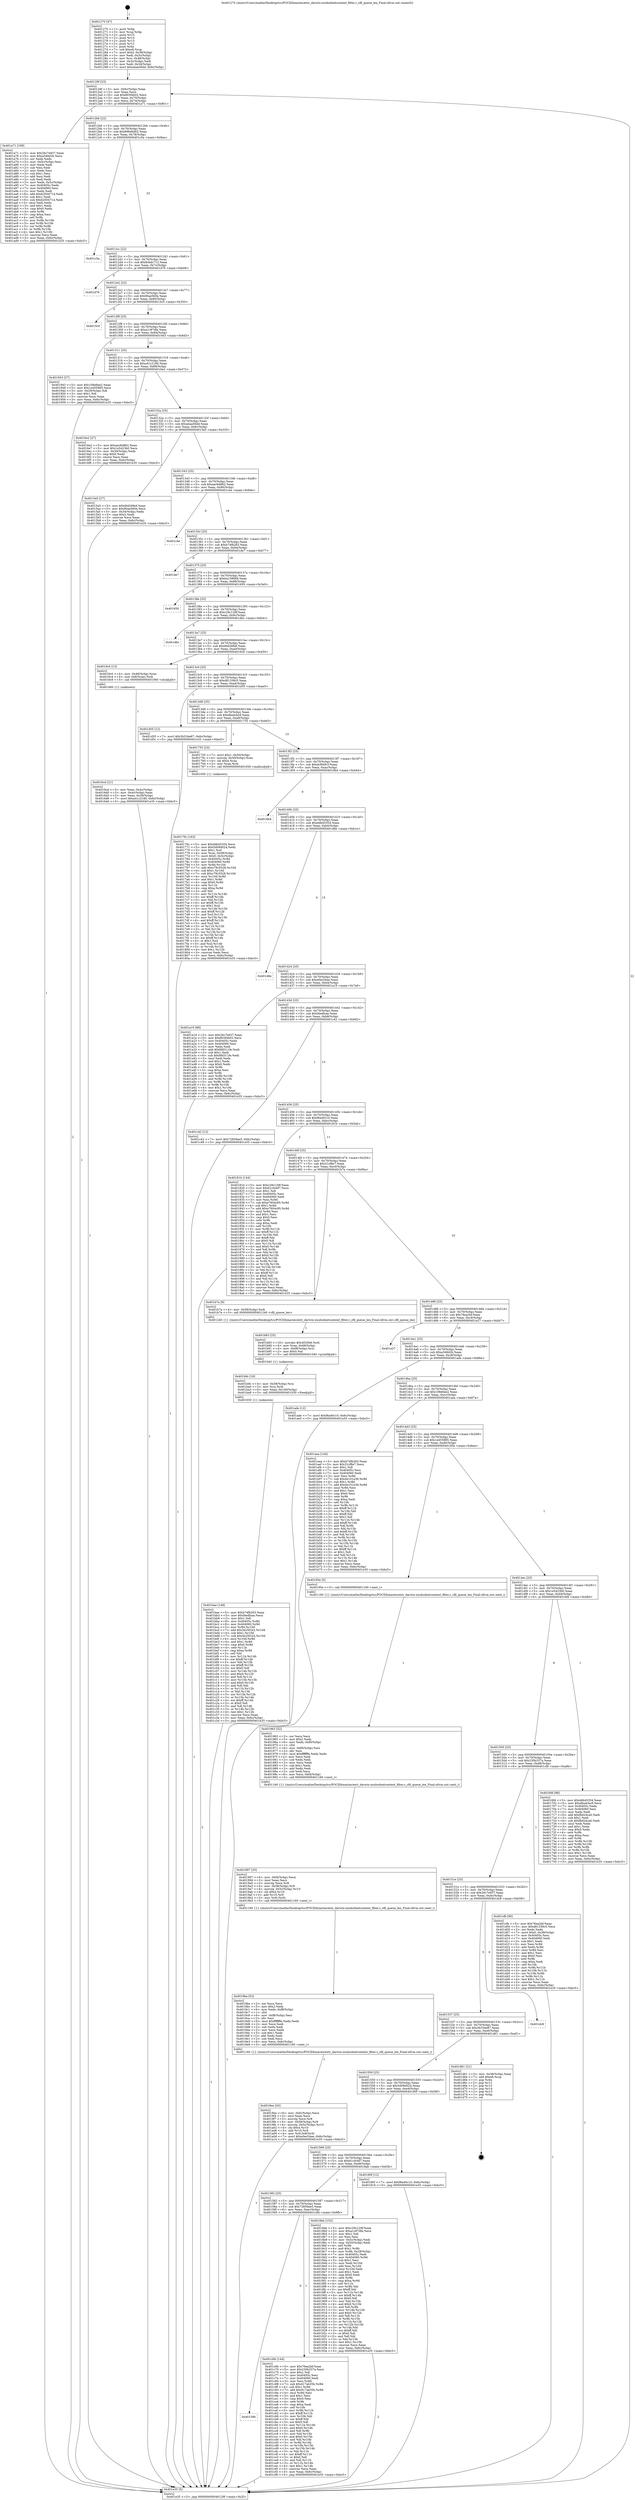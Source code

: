 digraph "0x401270" {
  label = "0x401270 (/mnt/c/Users/mathe/Desktop/tcc/POCII/binaries/extr_darwin-xnubsdnetcontent_filter.c_cfil_queue_len_Final-ollvm.out::main(0))"
  labelloc = "t"
  node[shape=record]

  Entry [label="",width=0.3,height=0.3,shape=circle,fillcolor=black,style=filled]
  "0x40129f" [label="{
     0x40129f [23]\l
     | [instrs]\l
     &nbsp;&nbsp;0x40129f \<+3\>: mov -0x6c(%rbp),%eax\l
     &nbsp;&nbsp;0x4012a2 \<+2\>: mov %eax,%ecx\l
     &nbsp;&nbsp;0x4012a4 \<+6\>: sub $0x803f4b02,%ecx\l
     &nbsp;&nbsp;0x4012aa \<+3\>: mov %eax,-0x70(%rbp)\l
     &nbsp;&nbsp;0x4012ad \<+3\>: mov %ecx,-0x74(%rbp)\l
     &nbsp;&nbsp;0x4012b0 \<+6\>: je 0000000000401a71 \<main+0x801\>\l
  }"]
  "0x401a71" [label="{
     0x401a71 [109]\l
     | [instrs]\l
     &nbsp;&nbsp;0x401a71 \<+5\>: mov $0x26c7e937,%eax\l
     &nbsp;&nbsp;0x401a76 \<+5\>: mov $0xa348d2b,%ecx\l
     &nbsp;&nbsp;0x401a7b \<+2\>: xor %edx,%edx\l
     &nbsp;&nbsp;0x401a7d \<+3\>: mov -0x5c(%rbp),%esi\l
     &nbsp;&nbsp;0x401a80 \<+2\>: mov %edx,%edi\l
     &nbsp;&nbsp;0x401a82 \<+2\>: sub %esi,%edi\l
     &nbsp;&nbsp;0x401a84 \<+2\>: mov %edx,%esi\l
     &nbsp;&nbsp;0x401a86 \<+3\>: sub $0x1,%esi\l
     &nbsp;&nbsp;0x401a89 \<+2\>: add %esi,%edi\l
     &nbsp;&nbsp;0x401a8b \<+2\>: sub %edi,%edx\l
     &nbsp;&nbsp;0x401a8d \<+3\>: mov %edx,-0x5c(%rbp)\l
     &nbsp;&nbsp;0x401a90 \<+7\>: mov 0x40405c,%edx\l
     &nbsp;&nbsp;0x401a97 \<+7\>: mov 0x404060,%esi\l
     &nbsp;&nbsp;0x401a9e \<+2\>: mov %edx,%edi\l
     &nbsp;&nbsp;0x401aa0 \<+6\>: add $0xb2004714,%edi\l
     &nbsp;&nbsp;0x401aa6 \<+3\>: sub $0x1,%edi\l
     &nbsp;&nbsp;0x401aa9 \<+6\>: sub $0xb2004714,%edi\l
     &nbsp;&nbsp;0x401aaf \<+3\>: imul %edi,%edx\l
     &nbsp;&nbsp;0x401ab2 \<+3\>: and $0x1,%edx\l
     &nbsp;&nbsp;0x401ab5 \<+3\>: cmp $0x0,%edx\l
     &nbsp;&nbsp;0x401ab8 \<+4\>: sete %r8b\l
     &nbsp;&nbsp;0x401abc \<+3\>: cmp $0xa,%esi\l
     &nbsp;&nbsp;0x401abf \<+4\>: setl %r9b\l
     &nbsp;&nbsp;0x401ac3 \<+3\>: mov %r8b,%r10b\l
     &nbsp;&nbsp;0x401ac6 \<+3\>: and %r9b,%r10b\l
     &nbsp;&nbsp;0x401ac9 \<+3\>: xor %r9b,%r8b\l
     &nbsp;&nbsp;0x401acc \<+3\>: or %r8b,%r10b\l
     &nbsp;&nbsp;0x401acf \<+4\>: test $0x1,%r10b\l
     &nbsp;&nbsp;0x401ad3 \<+3\>: cmovne %ecx,%eax\l
     &nbsp;&nbsp;0x401ad6 \<+3\>: mov %eax,-0x6c(%rbp)\l
     &nbsp;&nbsp;0x401ad9 \<+5\>: jmp 0000000000401e35 \<main+0xbc5\>\l
  }"]
  "0x4012b6" [label="{
     0x4012b6 [22]\l
     | [instrs]\l
     &nbsp;&nbsp;0x4012b6 \<+5\>: jmp 00000000004012bb \<main+0x4b\>\l
     &nbsp;&nbsp;0x4012bb \<+3\>: mov -0x70(%rbp),%eax\l
     &nbsp;&nbsp;0x4012be \<+5\>: sub $0x896d6462,%eax\l
     &nbsp;&nbsp;0x4012c3 \<+3\>: mov %eax,-0x78(%rbp)\l
     &nbsp;&nbsp;0x4012c6 \<+6\>: je 0000000000401c5a \<main+0x9ea\>\l
  }"]
  Exit [label="",width=0.3,height=0.3,shape=circle,fillcolor=black,style=filled,peripheries=2]
  "0x401c5a" [label="{
     0x401c5a\l
  }", style=dashed]
  "0x4012cc" [label="{
     0x4012cc [22]\l
     | [instrs]\l
     &nbsp;&nbsp;0x4012cc \<+5\>: jmp 00000000004012d1 \<main+0x61\>\l
     &nbsp;&nbsp;0x4012d1 \<+3\>: mov -0x70(%rbp),%eax\l
     &nbsp;&nbsp;0x4012d4 \<+5\>: sub $0x8cbdc712,%eax\l
     &nbsp;&nbsp;0x4012d9 \<+3\>: mov %eax,-0x7c(%rbp)\l
     &nbsp;&nbsp;0x4012dc \<+6\>: je 0000000000401d76 \<main+0xb06\>\l
  }"]
  "0x40159b" [label="{
     0x40159b\l
  }", style=dashed]
  "0x401d76" [label="{
     0x401d76\l
  }", style=dashed]
  "0x4012e2" [label="{
     0x4012e2 [22]\l
     | [instrs]\l
     &nbsp;&nbsp;0x4012e2 \<+5\>: jmp 00000000004012e7 \<main+0x77\>\l
     &nbsp;&nbsp;0x4012e7 \<+3\>: mov -0x70(%rbp),%eax\l
     &nbsp;&nbsp;0x4012ea \<+5\>: sub $0x90ae560e,%eax\l
     &nbsp;&nbsp;0x4012ef \<+3\>: mov %eax,-0x80(%rbp)\l
     &nbsp;&nbsp;0x4012f2 \<+6\>: je 00000000004015c0 \<main+0x350\>\l
  }"]
  "0x401c6b" [label="{
     0x401c6b [144]\l
     | [instrs]\l
     &nbsp;&nbsp;0x401c6b \<+5\>: mov $0x76ea2bf,%eax\l
     &nbsp;&nbsp;0x401c70 \<+5\>: mov $0x230b337a,%ecx\l
     &nbsp;&nbsp;0x401c75 \<+2\>: mov $0x1,%dl\l
     &nbsp;&nbsp;0x401c77 \<+7\>: mov 0x40405c,%esi\l
     &nbsp;&nbsp;0x401c7e \<+7\>: mov 0x404060,%edi\l
     &nbsp;&nbsp;0x401c85 \<+3\>: mov %esi,%r8d\l
     &nbsp;&nbsp;0x401c88 \<+7\>: sub $0x417ab35b,%r8d\l
     &nbsp;&nbsp;0x401c8f \<+4\>: sub $0x1,%r8d\l
     &nbsp;&nbsp;0x401c93 \<+7\>: add $0x417ab35b,%r8d\l
     &nbsp;&nbsp;0x401c9a \<+4\>: imul %r8d,%esi\l
     &nbsp;&nbsp;0x401c9e \<+3\>: and $0x1,%esi\l
     &nbsp;&nbsp;0x401ca1 \<+3\>: cmp $0x0,%esi\l
     &nbsp;&nbsp;0x401ca4 \<+4\>: sete %r9b\l
     &nbsp;&nbsp;0x401ca8 \<+3\>: cmp $0xa,%edi\l
     &nbsp;&nbsp;0x401cab \<+4\>: setl %r10b\l
     &nbsp;&nbsp;0x401caf \<+3\>: mov %r9b,%r11b\l
     &nbsp;&nbsp;0x401cb2 \<+4\>: xor $0xff,%r11b\l
     &nbsp;&nbsp;0x401cb6 \<+3\>: mov %r10b,%bl\l
     &nbsp;&nbsp;0x401cb9 \<+3\>: xor $0xff,%bl\l
     &nbsp;&nbsp;0x401cbc \<+3\>: xor $0x0,%dl\l
     &nbsp;&nbsp;0x401cbf \<+3\>: mov %r11b,%r14b\l
     &nbsp;&nbsp;0x401cc2 \<+4\>: and $0x0,%r14b\l
     &nbsp;&nbsp;0x401cc6 \<+3\>: and %dl,%r9b\l
     &nbsp;&nbsp;0x401cc9 \<+3\>: mov %bl,%r15b\l
     &nbsp;&nbsp;0x401ccc \<+4\>: and $0x0,%r15b\l
     &nbsp;&nbsp;0x401cd0 \<+3\>: and %dl,%r10b\l
     &nbsp;&nbsp;0x401cd3 \<+3\>: or %r9b,%r14b\l
     &nbsp;&nbsp;0x401cd6 \<+3\>: or %r10b,%r15b\l
     &nbsp;&nbsp;0x401cd9 \<+3\>: xor %r15b,%r14b\l
     &nbsp;&nbsp;0x401cdc \<+3\>: or %bl,%r11b\l
     &nbsp;&nbsp;0x401cdf \<+4\>: xor $0xff,%r11b\l
     &nbsp;&nbsp;0x401ce3 \<+3\>: or $0x0,%dl\l
     &nbsp;&nbsp;0x401ce6 \<+3\>: and %dl,%r11b\l
     &nbsp;&nbsp;0x401ce9 \<+3\>: or %r11b,%r14b\l
     &nbsp;&nbsp;0x401cec \<+4\>: test $0x1,%r14b\l
     &nbsp;&nbsp;0x401cf0 \<+3\>: cmovne %ecx,%eax\l
     &nbsp;&nbsp;0x401cf3 \<+3\>: mov %eax,-0x6c(%rbp)\l
     &nbsp;&nbsp;0x401cf6 \<+5\>: jmp 0000000000401e35 \<main+0xbc5\>\l
  }"]
  "0x4015c0" [label="{
     0x4015c0\l
  }", style=dashed]
  "0x4012f8" [label="{
     0x4012f8 [25]\l
     | [instrs]\l
     &nbsp;&nbsp;0x4012f8 \<+5\>: jmp 00000000004012fd \<main+0x8d\>\l
     &nbsp;&nbsp;0x4012fd \<+3\>: mov -0x70(%rbp),%eax\l
     &nbsp;&nbsp;0x401300 \<+5\>: sub $0xa1c87dfa,%eax\l
     &nbsp;&nbsp;0x401305 \<+6\>: mov %eax,-0x84(%rbp)\l
     &nbsp;&nbsp;0x40130b \<+6\>: je 0000000000401943 \<main+0x6d3\>\l
  }"]
  "0x401bae" [label="{
     0x401bae [148]\l
     | [instrs]\l
     &nbsp;&nbsp;0x401bae \<+5\>: mov $0xb74fb263,%eax\l
     &nbsp;&nbsp;0x401bb3 \<+5\>: mov $0xf4edfcae,%ecx\l
     &nbsp;&nbsp;0x401bb8 \<+2\>: mov $0x1,%dl\l
     &nbsp;&nbsp;0x401bba \<+8\>: mov 0x40405c,%r8d\l
     &nbsp;&nbsp;0x401bc2 \<+8\>: mov 0x404060,%r9d\l
     &nbsp;&nbsp;0x401bca \<+3\>: mov %r8d,%r10d\l
     &nbsp;&nbsp;0x401bcd \<+7\>: add $0x3e25f1b3,%r10d\l
     &nbsp;&nbsp;0x401bd4 \<+4\>: sub $0x1,%r10d\l
     &nbsp;&nbsp;0x401bd8 \<+7\>: sub $0x3e25f1b3,%r10d\l
     &nbsp;&nbsp;0x401bdf \<+4\>: imul %r10d,%r8d\l
     &nbsp;&nbsp;0x401be3 \<+4\>: and $0x1,%r8d\l
     &nbsp;&nbsp;0x401be7 \<+4\>: cmp $0x0,%r8d\l
     &nbsp;&nbsp;0x401beb \<+4\>: sete %r11b\l
     &nbsp;&nbsp;0x401bef \<+4\>: cmp $0xa,%r9d\l
     &nbsp;&nbsp;0x401bf3 \<+3\>: setl %bl\l
     &nbsp;&nbsp;0x401bf6 \<+3\>: mov %r11b,%r14b\l
     &nbsp;&nbsp;0x401bf9 \<+4\>: xor $0xff,%r14b\l
     &nbsp;&nbsp;0x401bfd \<+3\>: mov %bl,%r15b\l
     &nbsp;&nbsp;0x401c00 \<+4\>: xor $0xff,%r15b\l
     &nbsp;&nbsp;0x401c04 \<+3\>: xor $0x0,%dl\l
     &nbsp;&nbsp;0x401c07 \<+3\>: mov %r14b,%r12b\l
     &nbsp;&nbsp;0x401c0a \<+4\>: and $0x0,%r12b\l
     &nbsp;&nbsp;0x401c0e \<+3\>: and %dl,%r11b\l
     &nbsp;&nbsp;0x401c11 \<+3\>: mov %r15b,%r13b\l
     &nbsp;&nbsp;0x401c14 \<+4\>: and $0x0,%r13b\l
     &nbsp;&nbsp;0x401c18 \<+2\>: and %dl,%bl\l
     &nbsp;&nbsp;0x401c1a \<+3\>: or %r11b,%r12b\l
     &nbsp;&nbsp;0x401c1d \<+3\>: or %bl,%r13b\l
     &nbsp;&nbsp;0x401c20 \<+3\>: xor %r13b,%r12b\l
     &nbsp;&nbsp;0x401c23 \<+3\>: or %r15b,%r14b\l
     &nbsp;&nbsp;0x401c26 \<+4\>: xor $0xff,%r14b\l
     &nbsp;&nbsp;0x401c2a \<+3\>: or $0x0,%dl\l
     &nbsp;&nbsp;0x401c2d \<+3\>: and %dl,%r14b\l
     &nbsp;&nbsp;0x401c30 \<+3\>: or %r14b,%r12b\l
     &nbsp;&nbsp;0x401c33 \<+4\>: test $0x1,%r12b\l
     &nbsp;&nbsp;0x401c37 \<+3\>: cmovne %ecx,%eax\l
     &nbsp;&nbsp;0x401c3a \<+3\>: mov %eax,-0x6c(%rbp)\l
     &nbsp;&nbsp;0x401c3d \<+5\>: jmp 0000000000401e35 \<main+0xbc5\>\l
  }"]
  "0x401943" [label="{
     0x401943 [27]\l
     | [instrs]\l
     &nbsp;&nbsp;0x401943 \<+5\>: mov $0x108e6ee2,%eax\l
     &nbsp;&nbsp;0x401948 \<+5\>: mov $0x1e455885,%ecx\l
     &nbsp;&nbsp;0x40194d \<+3\>: mov -0x29(%rbp),%dl\l
     &nbsp;&nbsp;0x401950 \<+3\>: test $0x1,%dl\l
     &nbsp;&nbsp;0x401953 \<+3\>: cmovne %ecx,%eax\l
     &nbsp;&nbsp;0x401956 \<+3\>: mov %eax,-0x6c(%rbp)\l
     &nbsp;&nbsp;0x401959 \<+5\>: jmp 0000000000401e35 \<main+0xbc5\>\l
  }"]
  "0x401311" [label="{
     0x401311 [25]\l
     | [instrs]\l
     &nbsp;&nbsp;0x401311 \<+5\>: jmp 0000000000401316 \<main+0xa6\>\l
     &nbsp;&nbsp;0x401316 \<+3\>: mov -0x70(%rbp),%eax\l
     &nbsp;&nbsp;0x401319 \<+5\>: sub $0xa41c2180,%eax\l
     &nbsp;&nbsp;0x40131e \<+6\>: mov %eax,-0x88(%rbp)\l
     &nbsp;&nbsp;0x401324 \<+6\>: je 00000000004016e2 \<main+0x472\>\l
  }"]
  "0x401b9c" [label="{
     0x401b9c [18]\l
     | [instrs]\l
     &nbsp;&nbsp;0x401b9c \<+4\>: mov -0x58(%rbp),%rsi\l
     &nbsp;&nbsp;0x401ba0 \<+3\>: mov %rsi,%rdi\l
     &nbsp;&nbsp;0x401ba3 \<+6\>: mov %eax,-0x100(%rbp)\l
     &nbsp;&nbsp;0x401ba9 \<+5\>: call 0000000000401030 \<free@plt\>\l
     | [calls]\l
     &nbsp;&nbsp;0x401030 \{1\} (unknown)\l
  }"]
  "0x4016e2" [label="{
     0x4016e2 [27]\l
     | [instrs]\l
     &nbsp;&nbsp;0x4016e2 \<+5\>: mov $0xaec6d862,%eax\l
     &nbsp;&nbsp;0x4016e7 \<+5\>: mov $0x1e5423b0,%ecx\l
     &nbsp;&nbsp;0x4016ec \<+3\>: mov -0x30(%rbp),%edx\l
     &nbsp;&nbsp;0x4016ef \<+3\>: cmp $0x0,%edx\l
     &nbsp;&nbsp;0x4016f2 \<+3\>: cmove %ecx,%eax\l
     &nbsp;&nbsp;0x4016f5 \<+3\>: mov %eax,-0x6c(%rbp)\l
     &nbsp;&nbsp;0x4016f8 \<+5\>: jmp 0000000000401e35 \<main+0xbc5\>\l
  }"]
  "0x40132a" [label="{
     0x40132a [25]\l
     | [instrs]\l
     &nbsp;&nbsp;0x40132a \<+5\>: jmp 000000000040132f \<main+0xbf\>\l
     &nbsp;&nbsp;0x40132f \<+3\>: mov -0x70(%rbp),%eax\l
     &nbsp;&nbsp;0x401332 \<+5\>: sub $0xa4aa56dd,%eax\l
     &nbsp;&nbsp;0x401337 \<+6\>: mov %eax,-0x8c(%rbp)\l
     &nbsp;&nbsp;0x40133d \<+6\>: je 00000000004015a5 \<main+0x335\>\l
  }"]
  "0x401b83" [label="{
     0x401b83 [25]\l
     | [instrs]\l
     &nbsp;&nbsp;0x401b83 \<+10\>: movabs $0x4020b6,%rdi\l
     &nbsp;&nbsp;0x401b8d \<+4\>: mov %rax,-0x68(%rbp)\l
     &nbsp;&nbsp;0x401b91 \<+4\>: mov -0x68(%rbp),%rsi\l
     &nbsp;&nbsp;0x401b95 \<+2\>: mov $0x0,%al\l
     &nbsp;&nbsp;0x401b97 \<+5\>: call 0000000000401040 \<printf@plt\>\l
     | [calls]\l
     &nbsp;&nbsp;0x401040 \{1\} (unknown)\l
  }"]
  "0x4015a5" [label="{
     0x4015a5 [27]\l
     | [instrs]\l
     &nbsp;&nbsp;0x4015a5 \<+5\>: mov $0xd0d26fe9,%eax\l
     &nbsp;&nbsp;0x4015aa \<+5\>: mov $0x90ae560e,%ecx\l
     &nbsp;&nbsp;0x4015af \<+3\>: mov -0x34(%rbp),%edx\l
     &nbsp;&nbsp;0x4015b2 \<+3\>: cmp $0x2,%edx\l
     &nbsp;&nbsp;0x4015b5 \<+3\>: cmovne %ecx,%eax\l
     &nbsp;&nbsp;0x4015b8 \<+3\>: mov %eax,-0x6c(%rbp)\l
     &nbsp;&nbsp;0x4015bb \<+5\>: jmp 0000000000401e35 \<main+0xbc5\>\l
  }"]
  "0x401343" [label="{
     0x401343 [25]\l
     | [instrs]\l
     &nbsp;&nbsp;0x401343 \<+5\>: jmp 0000000000401348 \<main+0xd8\>\l
     &nbsp;&nbsp;0x401348 \<+3\>: mov -0x70(%rbp),%eax\l
     &nbsp;&nbsp;0x40134b \<+5\>: sub $0xaec6d862,%eax\l
     &nbsp;&nbsp;0x401350 \<+6\>: mov %eax,-0x90(%rbp)\l
     &nbsp;&nbsp;0x401356 \<+6\>: je 0000000000401c4e \<main+0x9de\>\l
  }"]
  "0x401e35" [label="{
     0x401e35 [5]\l
     | [instrs]\l
     &nbsp;&nbsp;0x401e35 \<+5\>: jmp 000000000040129f \<main+0x2f\>\l
  }"]
  "0x401270" [label="{
     0x401270 [47]\l
     | [instrs]\l
     &nbsp;&nbsp;0x401270 \<+1\>: push %rbp\l
     &nbsp;&nbsp;0x401271 \<+3\>: mov %rsp,%rbp\l
     &nbsp;&nbsp;0x401274 \<+2\>: push %r15\l
     &nbsp;&nbsp;0x401276 \<+2\>: push %r14\l
     &nbsp;&nbsp;0x401278 \<+2\>: push %r13\l
     &nbsp;&nbsp;0x40127a \<+2\>: push %r12\l
     &nbsp;&nbsp;0x40127c \<+1\>: push %rbx\l
     &nbsp;&nbsp;0x40127d \<+7\>: sub $0xe8,%rsp\l
     &nbsp;&nbsp;0x401284 \<+7\>: movl $0x0,-0x38(%rbp)\l
     &nbsp;&nbsp;0x40128b \<+3\>: mov %edi,-0x3c(%rbp)\l
     &nbsp;&nbsp;0x40128e \<+4\>: mov %rsi,-0x48(%rbp)\l
     &nbsp;&nbsp;0x401292 \<+3\>: mov -0x3c(%rbp),%edi\l
     &nbsp;&nbsp;0x401295 \<+3\>: mov %edi,-0x34(%rbp)\l
     &nbsp;&nbsp;0x401298 \<+7\>: movl $0xa4aa56dd,-0x6c(%rbp)\l
  }"]
  "0x4019ee" [label="{
     0x4019ee [43]\l
     | [instrs]\l
     &nbsp;&nbsp;0x4019ee \<+6\>: mov -0xfc(%rbp),%ecx\l
     &nbsp;&nbsp;0x4019f4 \<+3\>: imul %eax,%ecx\l
     &nbsp;&nbsp;0x4019f7 \<+3\>: movslq %ecx,%r8\l
     &nbsp;&nbsp;0x4019fa \<+4\>: mov -0x58(%rbp),%r9\l
     &nbsp;&nbsp;0x4019fe \<+4\>: movslq -0x5c(%rbp),%r10\l
     &nbsp;&nbsp;0x401a02 \<+4\>: shl $0x4,%r10\l
     &nbsp;&nbsp;0x401a06 \<+3\>: add %r10,%r9\l
     &nbsp;&nbsp;0x401a09 \<+4\>: mov %r8,0x8(%r9)\l
     &nbsp;&nbsp;0x401a0d \<+7\>: movl $0xe0ec54ae,-0x6c(%rbp)\l
     &nbsp;&nbsp;0x401a14 \<+5\>: jmp 0000000000401e35 \<main+0xbc5\>\l
  }"]
  "0x401c4e" [label="{
     0x401c4e\l
  }", style=dashed]
  "0x40135c" [label="{
     0x40135c [25]\l
     | [instrs]\l
     &nbsp;&nbsp;0x40135c \<+5\>: jmp 0000000000401361 \<main+0xf1\>\l
     &nbsp;&nbsp;0x401361 \<+3\>: mov -0x70(%rbp),%eax\l
     &nbsp;&nbsp;0x401364 \<+5\>: sub $0xb74fb263,%eax\l
     &nbsp;&nbsp;0x401369 \<+6\>: mov %eax,-0x94(%rbp)\l
     &nbsp;&nbsp;0x40136f \<+6\>: je 0000000000401de7 \<main+0xb77\>\l
  }"]
  "0x4019ba" [label="{
     0x4019ba [52]\l
     | [instrs]\l
     &nbsp;&nbsp;0x4019ba \<+2\>: xor %ecx,%ecx\l
     &nbsp;&nbsp;0x4019bc \<+5\>: mov $0x2,%edx\l
     &nbsp;&nbsp;0x4019c1 \<+6\>: mov %edx,-0xf8(%rbp)\l
     &nbsp;&nbsp;0x4019c7 \<+1\>: cltd\l
     &nbsp;&nbsp;0x4019c8 \<+6\>: mov -0xf8(%rbp),%esi\l
     &nbsp;&nbsp;0x4019ce \<+2\>: idiv %esi\l
     &nbsp;&nbsp;0x4019d0 \<+6\>: imul $0xfffffffe,%edx,%edx\l
     &nbsp;&nbsp;0x4019d6 \<+2\>: mov %ecx,%edi\l
     &nbsp;&nbsp;0x4019d8 \<+2\>: sub %edx,%edi\l
     &nbsp;&nbsp;0x4019da \<+2\>: mov %ecx,%edx\l
     &nbsp;&nbsp;0x4019dc \<+3\>: sub $0x1,%edx\l
     &nbsp;&nbsp;0x4019df \<+2\>: add %edx,%edi\l
     &nbsp;&nbsp;0x4019e1 \<+2\>: sub %edi,%ecx\l
     &nbsp;&nbsp;0x4019e3 \<+6\>: mov %ecx,-0xfc(%rbp)\l
     &nbsp;&nbsp;0x4019e9 \<+5\>: call 0000000000401160 \<next_i\>\l
     | [calls]\l
     &nbsp;&nbsp;0x401160 \{1\} (/mnt/c/Users/mathe/Desktop/tcc/POCII/binaries/extr_darwin-xnubsdnetcontent_filter.c_cfil_queue_len_Final-ollvm.out::next_i)\l
  }"]
  "0x401de7" [label="{
     0x401de7\l
  }", style=dashed]
  "0x401375" [label="{
     0x401375 [25]\l
     | [instrs]\l
     &nbsp;&nbsp;0x401375 \<+5\>: jmp 000000000040137a \<main+0x10a\>\l
     &nbsp;&nbsp;0x40137a \<+3\>: mov -0x70(%rbp),%eax\l
     &nbsp;&nbsp;0x40137d \<+5\>: sub $0xba158666,%eax\l
     &nbsp;&nbsp;0x401382 \<+6\>: mov %eax,-0x98(%rbp)\l
     &nbsp;&nbsp;0x401388 \<+6\>: je 0000000000401650 \<main+0x3e0\>\l
  }"]
  "0x401997" [label="{
     0x401997 [35]\l
     | [instrs]\l
     &nbsp;&nbsp;0x401997 \<+6\>: mov -0xf4(%rbp),%ecx\l
     &nbsp;&nbsp;0x40199d \<+3\>: imul %eax,%ecx\l
     &nbsp;&nbsp;0x4019a0 \<+3\>: movslq %ecx,%r8\l
     &nbsp;&nbsp;0x4019a3 \<+4\>: mov -0x58(%rbp),%r9\l
     &nbsp;&nbsp;0x4019a7 \<+4\>: movslq -0x5c(%rbp),%r10\l
     &nbsp;&nbsp;0x4019ab \<+4\>: shl $0x4,%r10\l
     &nbsp;&nbsp;0x4019af \<+3\>: add %r10,%r9\l
     &nbsp;&nbsp;0x4019b2 \<+3\>: mov %r8,(%r9)\l
     &nbsp;&nbsp;0x4019b5 \<+5\>: call 0000000000401160 \<next_i\>\l
     | [calls]\l
     &nbsp;&nbsp;0x401160 \{1\} (/mnt/c/Users/mathe/Desktop/tcc/POCII/binaries/extr_darwin-xnubsdnetcontent_filter.c_cfil_queue_len_Final-ollvm.out::next_i)\l
  }"]
  "0x401650" [label="{
     0x401650\l
  }", style=dashed]
  "0x40138e" [label="{
     0x40138e [25]\l
     | [instrs]\l
     &nbsp;&nbsp;0x40138e \<+5\>: jmp 0000000000401393 \<main+0x123\>\l
     &nbsp;&nbsp;0x401393 \<+3\>: mov -0x70(%rbp),%eax\l
     &nbsp;&nbsp;0x401396 \<+5\>: sub $0xc29c129f,%eax\l
     &nbsp;&nbsp;0x40139b \<+6\>: mov %eax,-0x9c(%rbp)\l
     &nbsp;&nbsp;0x4013a1 \<+6\>: je 0000000000401dbc \<main+0xb4c\>\l
  }"]
  "0x401963" [label="{
     0x401963 [52]\l
     | [instrs]\l
     &nbsp;&nbsp;0x401963 \<+2\>: xor %ecx,%ecx\l
     &nbsp;&nbsp;0x401965 \<+5\>: mov $0x2,%edx\l
     &nbsp;&nbsp;0x40196a \<+6\>: mov %edx,-0xf0(%rbp)\l
     &nbsp;&nbsp;0x401970 \<+1\>: cltd\l
     &nbsp;&nbsp;0x401971 \<+6\>: mov -0xf0(%rbp),%esi\l
     &nbsp;&nbsp;0x401977 \<+2\>: idiv %esi\l
     &nbsp;&nbsp;0x401979 \<+6\>: imul $0xfffffffe,%edx,%edx\l
     &nbsp;&nbsp;0x40197f \<+2\>: mov %ecx,%edi\l
     &nbsp;&nbsp;0x401981 \<+2\>: sub %edx,%edi\l
     &nbsp;&nbsp;0x401983 \<+2\>: mov %ecx,%edx\l
     &nbsp;&nbsp;0x401985 \<+3\>: sub $0x1,%edx\l
     &nbsp;&nbsp;0x401988 \<+2\>: add %edx,%edi\l
     &nbsp;&nbsp;0x40198a \<+2\>: sub %edi,%ecx\l
     &nbsp;&nbsp;0x40198c \<+6\>: mov %ecx,-0xf4(%rbp)\l
     &nbsp;&nbsp;0x401992 \<+5\>: call 0000000000401160 \<next_i\>\l
     | [calls]\l
     &nbsp;&nbsp;0x401160 \{1\} (/mnt/c/Users/mathe/Desktop/tcc/POCII/binaries/extr_darwin-xnubsdnetcontent_filter.c_cfil_queue_len_Final-ollvm.out::next_i)\l
  }"]
  "0x401dbc" [label="{
     0x401dbc\l
  }", style=dashed]
  "0x4013a7" [label="{
     0x4013a7 [25]\l
     | [instrs]\l
     &nbsp;&nbsp;0x4013a7 \<+5\>: jmp 00000000004013ac \<main+0x13c\>\l
     &nbsp;&nbsp;0x4013ac \<+3\>: mov -0x70(%rbp),%eax\l
     &nbsp;&nbsp;0x4013af \<+5\>: sub $0xd0d26fe9,%eax\l
     &nbsp;&nbsp;0x4013b4 \<+6\>: mov %eax,-0xa0(%rbp)\l
     &nbsp;&nbsp;0x4013ba \<+6\>: je 00000000004016c0 \<main+0x450\>\l
  }"]
  "0x401582" [label="{
     0x401582 [25]\l
     | [instrs]\l
     &nbsp;&nbsp;0x401582 \<+5\>: jmp 0000000000401587 \<main+0x317\>\l
     &nbsp;&nbsp;0x401587 \<+3\>: mov -0x70(%rbp),%eax\l
     &nbsp;&nbsp;0x40158a \<+5\>: sub $0x72859ae5,%eax\l
     &nbsp;&nbsp;0x40158f \<+6\>: mov %eax,-0xec(%rbp)\l
     &nbsp;&nbsp;0x401595 \<+6\>: je 0000000000401c6b \<main+0x9fb\>\l
  }"]
  "0x4016c0" [label="{
     0x4016c0 [13]\l
     | [instrs]\l
     &nbsp;&nbsp;0x4016c0 \<+4\>: mov -0x48(%rbp),%rax\l
     &nbsp;&nbsp;0x4016c4 \<+4\>: mov 0x8(%rax),%rdi\l
     &nbsp;&nbsp;0x4016c8 \<+5\>: call 0000000000401060 \<atoi@plt\>\l
     | [calls]\l
     &nbsp;&nbsp;0x401060 \{1\} (unknown)\l
  }"]
  "0x4013c0" [label="{
     0x4013c0 [25]\l
     | [instrs]\l
     &nbsp;&nbsp;0x4013c0 \<+5\>: jmp 00000000004013c5 \<main+0x155\>\l
     &nbsp;&nbsp;0x4013c5 \<+3\>: mov -0x70(%rbp),%eax\l
     &nbsp;&nbsp;0x4013c8 \<+5\>: sub $0xd81336c5,%eax\l
     &nbsp;&nbsp;0x4013cd \<+6\>: mov %eax,-0xa4(%rbp)\l
     &nbsp;&nbsp;0x4013d3 \<+6\>: je 0000000000401d55 \<main+0xae5\>\l
  }"]
  "0x4016cd" [label="{
     0x4016cd [21]\l
     | [instrs]\l
     &nbsp;&nbsp;0x4016cd \<+3\>: mov %eax,-0x4c(%rbp)\l
     &nbsp;&nbsp;0x4016d0 \<+3\>: mov -0x4c(%rbp),%eax\l
     &nbsp;&nbsp;0x4016d3 \<+3\>: mov %eax,-0x30(%rbp)\l
     &nbsp;&nbsp;0x4016d6 \<+7\>: movl $0xa41c2180,-0x6c(%rbp)\l
     &nbsp;&nbsp;0x4016dd \<+5\>: jmp 0000000000401e35 \<main+0xbc5\>\l
  }"]
  "0x4018ab" [label="{
     0x4018ab [152]\l
     | [instrs]\l
     &nbsp;&nbsp;0x4018ab \<+5\>: mov $0xc29c129f,%eax\l
     &nbsp;&nbsp;0x4018b0 \<+5\>: mov $0xa1c87dfa,%ecx\l
     &nbsp;&nbsp;0x4018b5 \<+2\>: mov $0x1,%dl\l
     &nbsp;&nbsp;0x4018b7 \<+2\>: xor %esi,%esi\l
     &nbsp;&nbsp;0x4018b9 \<+3\>: mov -0x5c(%rbp),%edi\l
     &nbsp;&nbsp;0x4018bc \<+3\>: cmp -0x50(%rbp),%edi\l
     &nbsp;&nbsp;0x4018bf \<+4\>: setl %r8b\l
     &nbsp;&nbsp;0x4018c3 \<+4\>: and $0x1,%r8b\l
     &nbsp;&nbsp;0x4018c7 \<+4\>: mov %r8b,-0x29(%rbp)\l
     &nbsp;&nbsp;0x4018cb \<+7\>: mov 0x40405c,%edi\l
     &nbsp;&nbsp;0x4018d2 \<+8\>: mov 0x404060,%r9d\l
     &nbsp;&nbsp;0x4018da \<+3\>: sub $0x1,%esi\l
     &nbsp;&nbsp;0x4018dd \<+3\>: mov %edi,%r10d\l
     &nbsp;&nbsp;0x4018e0 \<+3\>: add %esi,%r10d\l
     &nbsp;&nbsp;0x4018e3 \<+4\>: imul %r10d,%edi\l
     &nbsp;&nbsp;0x4018e7 \<+3\>: and $0x1,%edi\l
     &nbsp;&nbsp;0x4018ea \<+3\>: cmp $0x0,%edi\l
     &nbsp;&nbsp;0x4018ed \<+4\>: sete %r8b\l
     &nbsp;&nbsp;0x4018f1 \<+4\>: cmp $0xa,%r9d\l
     &nbsp;&nbsp;0x4018f5 \<+4\>: setl %r11b\l
     &nbsp;&nbsp;0x4018f9 \<+3\>: mov %r8b,%bl\l
     &nbsp;&nbsp;0x4018fc \<+3\>: xor $0xff,%bl\l
     &nbsp;&nbsp;0x4018ff \<+3\>: mov %r11b,%r14b\l
     &nbsp;&nbsp;0x401902 \<+4\>: xor $0xff,%r14b\l
     &nbsp;&nbsp;0x401906 \<+3\>: xor $0x0,%dl\l
     &nbsp;&nbsp;0x401909 \<+3\>: mov %bl,%r15b\l
     &nbsp;&nbsp;0x40190c \<+4\>: and $0x0,%r15b\l
     &nbsp;&nbsp;0x401910 \<+3\>: and %dl,%r8b\l
     &nbsp;&nbsp;0x401913 \<+3\>: mov %r14b,%r12b\l
     &nbsp;&nbsp;0x401916 \<+4\>: and $0x0,%r12b\l
     &nbsp;&nbsp;0x40191a \<+3\>: and %dl,%r11b\l
     &nbsp;&nbsp;0x40191d \<+3\>: or %r8b,%r15b\l
     &nbsp;&nbsp;0x401920 \<+3\>: or %r11b,%r12b\l
     &nbsp;&nbsp;0x401923 \<+3\>: xor %r12b,%r15b\l
     &nbsp;&nbsp;0x401926 \<+3\>: or %r14b,%bl\l
     &nbsp;&nbsp;0x401929 \<+3\>: xor $0xff,%bl\l
     &nbsp;&nbsp;0x40192c \<+3\>: or $0x0,%dl\l
     &nbsp;&nbsp;0x40192f \<+2\>: and %dl,%bl\l
     &nbsp;&nbsp;0x401931 \<+3\>: or %bl,%r15b\l
     &nbsp;&nbsp;0x401934 \<+4\>: test $0x1,%r15b\l
     &nbsp;&nbsp;0x401938 \<+3\>: cmovne %ecx,%eax\l
     &nbsp;&nbsp;0x40193b \<+3\>: mov %eax,-0x6c(%rbp)\l
     &nbsp;&nbsp;0x40193e \<+5\>: jmp 0000000000401e35 \<main+0xbc5\>\l
  }"]
  "0x401d55" [label="{
     0x401d55 [12]\l
     | [instrs]\l
     &nbsp;&nbsp;0x401d55 \<+7\>: movl $0x3b334e87,-0x6c(%rbp)\l
     &nbsp;&nbsp;0x401d5c \<+5\>: jmp 0000000000401e35 \<main+0xbc5\>\l
  }"]
  "0x4013d9" [label="{
     0x4013d9 [25]\l
     | [instrs]\l
     &nbsp;&nbsp;0x4013d9 \<+5\>: jmp 00000000004013de \<main+0x16e\>\l
     &nbsp;&nbsp;0x4013de \<+3\>: mov -0x70(%rbp),%eax\l
     &nbsp;&nbsp;0x4013e1 \<+5\>: sub $0xdba4cbc8,%eax\l
     &nbsp;&nbsp;0x4013e6 \<+6\>: mov %eax,-0xa8(%rbp)\l
     &nbsp;&nbsp;0x4013ec \<+6\>: je 0000000000401755 \<main+0x4e5\>\l
  }"]
  "0x401569" [label="{
     0x401569 [25]\l
     | [instrs]\l
     &nbsp;&nbsp;0x401569 \<+5\>: jmp 000000000040156e \<main+0x2fe\>\l
     &nbsp;&nbsp;0x40156e \<+3\>: mov -0x70(%rbp),%eax\l
     &nbsp;&nbsp;0x401571 \<+5\>: sub $0x61c0cbf7,%eax\l
     &nbsp;&nbsp;0x401576 \<+6\>: mov %eax,-0xe8(%rbp)\l
     &nbsp;&nbsp;0x40157c \<+6\>: je 00000000004018ab \<main+0x63b\>\l
  }"]
  "0x401755" [label="{
     0x401755 [23]\l
     | [instrs]\l
     &nbsp;&nbsp;0x401755 \<+7\>: movl $0x1,-0x50(%rbp)\l
     &nbsp;&nbsp;0x40175c \<+4\>: movslq -0x50(%rbp),%rax\l
     &nbsp;&nbsp;0x401760 \<+4\>: shl $0x4,%rax\l
     &nbsp;&nbsp;0x401764 \<+3\>: mov %rax,%rdi\l
     &nbsp;&nbsp;0x401767 \<+5\>: call 0000000000401050 \<malloc@plt\>\l
     | [calls]\l
     &nbsp;&nbsp;0x401050 \{1\} (unknown)\l
  }"]
  "0x4013f2" [label="{
     0x4013f2 [25]\l
     | [instrs]\l
     &nbsp;&nbsp;0x4013f2 \<+5\>: jmp 00000000004013f7 \<main+0x187\>\l
     &nbsp;&nbsp;0x4013f7 \<+3\>: mov -0x70(%rbp),%eax\l
     &nbsp;&nbsp;0x4013fa \<+5\>: sub $0xdcf9491f,%eax\l
     &nbsp;&nbsp;0x4013ff \<+6\>: mov %eax,-0xac(%rbp)\l
     &nbsp;&nbsp;0x401405 \<+6\>: je 00000000004016b4 \<main+0x444\>\l
  }"]
  "0x40180f" [label="{
     0x40180f [12]\l
     | [instrs]\l
     &nbsp;&nbsp;0x40180f \<+7\>: movl $0xf6a40c10,-0x6c(%rbp)\l
     &nbsp;&nbsp;0x401816 \<+5\>: jmp 0000000000401e35 \<main+0xbc5\>\l
  }"]
  "0x4016b4" [label="{
     0x4016b4\l
  }", style=dashed]
  "0x40140b" [label="{
     0x40140b [25]\l
     | [instrs]\l
     &nbsp;&nbsp;0x40140b \<+5\>: jmp 0000000000401410 \<main+0x1a0\>\l
     &nbsp;&nbsp;0x401410 \<+3\>: mov -0x70(%rbp),%eax\l
     &nbsp;&nbsp;0x401413 \<+5\>: sub $0xddb45354,%eax\l
     &nbsp;&nbsp;0x401418 \<+6\>: mov %eax,-0xb0(%rbp)\l
     &nbsp;&nbsp;0x40141e \<+6\>: je 0000000000401d8e \<main+0xb1e\>\l
  }"]
  "0x401550" [label="{
     0x401550 [25]\l
     | [instrs]\l
     &nbsp;&nbsp;0x401550 \<+5\>: jmp 0000000000401555 \<main+0x2e5\>\l
     &nbsp;&nbsp;0x401555 \<+3\>: mov -0x70(%rbp),%eax\l
     &nbsp;&nbsp;0x401558 \<+5\>: sub $0x5d09d024,%eax\l
     &nbsp;&nbsp;0x40155d \<+6\>: mov %eax,-0xe4(%rbp)\l
     &nbsp;&nbsp;0x401563 \<+6\>: je 000000000040180f \<main+0x59f\>\l
  }"]
  "0x401d8e" [label="{
     0x401d8e\l
  }", style=dashed]
  "0x401424" [label="{
     0x401424 [25]\l
     | [instrs]\l
     &nbsp;&nbsp;0x401424 \<+5\>: jmp 0000000000401429 \<main+0x1b9\>\l
     &nbsp;&nbsp;0x401429 \<+3\>: mov -0x70(%rbp),%eax\l
     &nbsp;&nbsp;0x40142c \<+5\>: sub $0xe0ec54ae,%eax\l
     &nbsp;&nbsp;0x401431 \<+6\>: mov %eax,-0xb4(%rbp)\l
     &nbsp;&nbsp;0x401437 \<+6\>: je 0000000000401a19 \<main+0x7a9\>\l
  }"]
  "0x401d61" [label="{
     0x401d61 [21]\l
     | [instrs]\l
     &nbsp;&nbsp;0x401d61 \<+3\>: mov -0x38(%rbp),%eax\l
     &nbsp;&nbsp;0x401d64 \<+7\>: add $0xe8,%rsp\l
     &nbsp;&nbsp;0x401d6b \<+1\>: pop %rbx\l
     &nbsp;&nbsp;0x401d6c \<+2\>: pop %r12\l
     &nbsp;&nbsp;0x401d6e \<+2\>: pop %r13\l
     &nbsp;&nbsp;0x401d70 \<+2\>: pop %r14\l
     &nbsp;&nbsp;0x401d72 \<+2\>: pop %r15\l
     &nbsp;&nbsp;0x401d74 \<+1\>: pop %rbp\l
     &nbsp;&nbsp;0x401d75 \<+1\>: ret\l
  }"]
  "0x401a19" [label="{
     0x401a19 [88]\l
     | [instrs]\l
     &nbsp;&nbsp;0x401a19 \<+5\>: mov $0x26c7e937,%eax\l
     &nbsp;&nbsp;0x401a1e \<+5\>: mov $0x803f4b02,%ecx\l
     &nbsp;&nbsp;0x401a23 \<+7\>: mov 0x40405c,%edx\l
     &nbsp;&nbsp;0x401a2a \<+7\>: mov 0x404060,%esi\l
     &nbsp;&nbsp;0x401a31 \<+2\>: mov %edx,%edi\l
     &nbsp;&nbsp;0x401a33 \<+6\>: add $0x6fd311fe,%edi\l
     &nbsp;&nbsp;0x401a39 \<+3\>: sub $0x1,%edi\l
     &nbsp;&nbsp;0x401a3c \<+6\>: sub $0x6fd311fe,%edi\l
     &nbsp;&nbsp;0x401a42 \<+3\>: imul %edi,%edx\l
     &nbsp;&nbsp;0x401a45 \<+3\>: and $0x1,%edx\l
     &nbsp;&nbsp;0x401a48 \<+3\>: cmp $0x0,%edx\l
     &nbsp;&nbsp;0x401a4b \<+4\>: sete %r8b\l
     &nbsp;&nbsp;0x401a4f \<+3\>: cmp $0xa,%esi\l
     &nbsp;&nbsp;0x401a52 \<+4\>: setl %r9b\l
     &nbsp;&nbsp;0x401a56 \<+3\>: mov %r8b,%r10b\l
     &nbsp;&nbsp;0x401a59 \<+3\>: and %r9b,%r10b\l
     &nbsp;&nbsp;0x401a5c \<+3\>: xor %r9b,%r8b\l
     &nbsp;&nbsp;0x401a5f \<+3\>: or %r8b,%r10b\l
     &nbsp;&nbsp;0x401a62 \<+4\>: test $0x1,%r10b\l
     &nbsp;&nbsp;0x401a66 \<+3\>: cmovne %ecx,%eax\l
     &nbsp;&nbsp;0x401a69 \<+3\>: mov %eax,-0x6c(%rbp)\l
     &nbsp;&nbsp;0x401a6c \<+5\>: jmp 0000000000401e35 \<main+0xbc5\>\l
  }"]
  "0x40143d" [label="{
     0x40143d [25]\l
     | [instrs]\l
     &nbsp;&nbsp;0x40143d \<+5\>: jmp 0000000000401442 \<main+0x1d2\>\l
     &nbsp;&nbsp;0x401442 \<+3\>: mov -0x70(%rbp),%eax\l
     &nbsp;&nbsp;0x401445 \<+5\>: sub $0xf4edfcae,%eax\l
     &nbsp;&nbsp;0x40144a \<+6\>: mov %eax,-0xb8(%rbp)\l
     &nbsp;&nbsp;0x401450 \<+6\>: je 0000000000401c42 \<main+0x9d2\>\l
  }"]
  "0x401537" [label="{
     0x401537 [25]\l
     | [instrs]\l
     &nbsp;&nbsp;0x401537 \<+5\>: jmp 000000000040153c \<main+0x2cc\>\l
     &nbsp;&nbsp;0x40153c \<+3\>: mov -0x70(%rbp),%eax\l
     &nbsp;&nbsp;0x40153f \<+5\>: sub $0x3b334e87,%eax\l
     &nbsp;&nbsp;0x401544 \<+6\>: mov %eax,-0xe0(%rbp)\l
     &nbsp;&nbsp;0x40154a \<+6\>: je 0000000000401d61 \<main+0xaf1\>\l
  }"]
  "0x401c42" [label="{
     0x401c42 [12]\l
     | [instrs]\l
     &nbsp;&nbsp;0x401c42 \<+7\>: movl $0x72859ae5,-0x6c(%rbp)\l
     &nbsp;&nbsp;0x401c49 \<+5\>: jmp 0000000000401e35 \<main+0xbc5\>\l
  }"]
  "0x401456" [label="{
     0x401456 [25]\l
     | [instrs]\l
     &nbsp;&nbsp;0x401456 \<+5\>: jmp 000000000040145b \<main+0x1eb\>\l
     &nbsp;&nbsp;0x40145b \<+3\>: mov -0x70(%rbp),%eax\l
     &nbsp;&nbsp;0x40145e \<+5\>: sub $0xf6a40c10,%eax\l
     &nbsp;&nbsp;0x401463 \<+6\>: mov %eax,-0xbc(%rbp)\l
     &nbsp;&nbsp;0x401469 \<+6\>: je 000000000040181b \<main+0x5ab\>\l
  }"]
  "0x401dc8" [label="{
     0x401dc8\l
  }", style=dashed]
  "0x40181b" [label="{
     0x40181b [144]\l
     | [instrs]\l
     &nbsp;&nbsp;0x40181b \<+5\>: mov $0xc29c129f,%eax\l
     &nbsp;&nbsp;0x401820 \<+5\>: mov $0x61c0cbf7,%ecx\l
     &nbsp;&nbsp;0x401825 \<+2\>: mov $0x1,%dl\l
     &nbsp;&nbsp;0x401827 \<+7\>: mov 0x40405c,%esi\l
     &nbsp;&nbsp;0x40182e \<+7\>: mov 0x404060,%edi\l
     &nbsp;&nbsp;0x401835 \<+3\>: mov %esi,%r8d\l
     &nbsp;&nbsp;0x401838 \<+7\>: sub $0xe7604c95,%r8d\l
     &nbsp;&nbsp;0x40183f \<+4\>: sub $0x1,%r8d\l
     &nbsp;&nbsp;0x401843 \<+7\>: add $0xe7604c95,%r8d\l
     &nbsp;&nbsp;0x40184a \<+4\>: imul %r8d,%esi\l
     &nbsp;&nbsp;0x40184e \<+3\>: and $0x1,%esi\l
     &nbsp;&nbsp;0x401851 \<+3\>: cmp $0x0,%esi\l
     &nbsp;&nbsp;0x401854 \<+4\>: sete %r9b\l
     &nbsp;&nbsp;0x401858 \<+3\>: cmp $0xa,%edi\l
     &nbsp;&nbsp;0x40185b \<+4\>: setl %r10b\l
     &nbsp;&nbsp;0x40185f \<+3\>: mov %r9b,%r11b\l
     &nbsp;&nbsp;0x401862 \<+4\>: xor $0xff,%r11b\l
     &nbsp;&nbsp;0x401866 \<+3\>: mov %r10b,%bl\l
     &nbsp;&nbsp;0x401869 \<+3\>: xor $0xff,%bl\l
     &nbsp;&nbsp;0x40186c \<+3\>: xor $0x0,%dl\l
     &nbsp;&nbsp;0x40186f \<+3\>: mov %r11b,%r14b\l
     &nbsp;&nbsp;0x401872 \<+4\>: and $0x0,%r14b\l
     &nbsp;&nbsp;0x401876 \<+3\>: and %dl,%r9b\l
     &nbsp;&nbsp;0x401879 \<+3\>: mov %bl,%r15b\l
     &nbsp;&nbsp;0x40187c \<+4\>: and $0x0,%r15b\l
     &nbsp;&nbsp;0x401880 \<+3\>: and %dl,%r10b\l
     &nbsp;&nbsp;0x401883 \<+3\>: or %r9b,%r14b\l
     &nbsp;&nbsp;0x401886 \<+3\>: or %r10b,%r15b\l
     &nbsp;&nbsp;0x401889 \<+3\>: xor %r15b,%r14b\l
     &nbsp;&nbsp;0x40188c \<+3\>: or %bl,%r11b\l
     &nbsp;&nbsp;0x40188f \<+4\>: xor $0xff,%r11b\l
     &nbsp;&nbsp;0x401893 \<+3\>: or $0x0,%dl\l
     &nbsp;&nbsp;0x401896 \<+3\>: and %dl,%r11b\l
     &nbsp;&nbsp;0x401899 \<+3\>: or %r11b,%r14b\l
     &nbsp;&nbsp;0x40189c \<+4\>: test $0x1,%r14b\l
     &nbsp;&nbsp;0x4018a0 \<+3\>: cmovne %ecx,%eax\l
     &nbsp;&nbsp;0x4018a3 \<+3\>: mov %eax,-0x6c(%rbp)\l
     &nbsp;&nbsp;0x4018a6 \<+5\>: jmp 0000000000401e35 \<main+0xbc5\>\l
  }"]
  "0x40146f" [label="{
     0x40146f [25]\l
     | [instrs]\l
     &nbsp;&nbsp;0x40146f \<+5\>: jmp 0000000000401474 \<main+0x204\>\l
     &nbsp;&nbsp;0x401474 \<+3\>: mov -0x70(%rbp),%eax\l
     &nbsp;&nbsp;0x401477 \<+5\>: sub $0x31cf8e7,%eax\l
     &nbsp;&nbsp;0x40147c \<+6\>: mov %eax,-0xc0(%rbp)\l
     &nbsp;&nbsp;0x401482 \<+6\>: je 0000000000401b7a \<main+0x90a\>\l
  }"]
  "0x40151e" [label="{
     0x40151e [25]\l
     | [instrs]\l
     &nbsp;&nbsp;0x40151e \<+5\>: jmp 0000000000401523 \<main+0x2b3\>\l
     &nbsp;&nbsp;0x401523 \<+3\>: mov -0x70(%rbp),%eax\l
     &nbsp;&nbsp;0x401526 \<+5\>: sub $0x26c7e937,%eax\l
     &nbsp;&nbsp;0x40152b \<+6\>: mov %eax,-0xdc(%rbp)\l
     &nbsp;&nbsp;0x401531 \<+6\>: je 0000000000401dc8 \<main+0xb58\>\l
  }"]
  "0x401b7a" [label="{
     0x401b7a [9]\l
     | [instrs]\l
     &nbsp;&nbsp;0x401b7a \<+4\>: mov -0x58(%rbp),%rdi\l
     &nbsp;&nbsp;0x401b7e \<+5\>: call 0000000000401240 \<cfil_queue_len\>\l
     | [calls]\l
     &nbsp;&nbsp;0x401240 \{1\} (/mnt/c/Users/mathe/Desktop/tcc/POCII/binaries/extr_darwin-xnubsdnetcontent_filter.c_cfil_queue_len_Final-ollvm.out::cfil_queue_len)\l
  }"]
  "0x401488" [label="{
     0x401488 [25]\l
     | [instrs]\l
     &nbsp;&nbsp;0x401488 \<+5\>: jmp 000000000040148d \<main+0x21d\>\l
     &nbsp;&nbsp;0x40148d \<+3\>: mov -0x70(%rbp),%eax\l
     &nbsp;&nbsp;0x401490 \<+5\>: sub $0x76ea2bf,%eax\l
     &nbsp;&nbsp;0x401495 \<+6\>: mov %eax,-0xc4(%rbp)\l
     &nbsp;&nbsp;0x40149b \<+6\>: je 0000000000401e27 \<main+0xbb7\>\l
  }"]
  "0x401cfb" [label="{
     0x401cfb [90]\l
     | [instrs]\l
     &nbsp;&nbsp;0x401cfb \<+5\>: mov $0x76ea2bf,%eax\l
     &nbsp;&nbsp;0x401d00 \<+5\>: mov $0xd81336c5,%ecx\l
     &nbsp;&nbsp;0x401d05 \<+2\>: xor %edx,%edx\l
     &nbsp;&nbsp;0x401d07 \<+7\>: movl $0x0,-0x38(%rbp)\l
     &nbsp;&nbsp;0x401d0e \<+7\>: mov 0x40405c,%esi\l
     &nbsp;&nbsp;0x401d15 \<+7\>: mov 0x404060,%edi\l
     &nbsp;&nbsp;0x401d1c \<+3\>: sub $0x1,%edx\l
     &nbsp;&nbsp;0x401d1f \<+3\>: mov %esi,%r8d\l
     &nbsp;&nbsp;0x401d22 \<+3\>: add %edx,%r8d\l
     &nbsp;&nbsp;0x401d25 \<+4\>: imul %r8d,%esi\l
     &nbsp;&nbsp;0x401d29 \<+3\>: and $0x1,%esi\l
     &nbsp;&nbsp;0x401d2c \<+3\>: cmp $0x0,%esi\l
     &nbsp;&nbsp;0x401d2f \<+4\>: sete %r9b\l
     &nbsp;&nbsp;0x401d33 \<+3\>: cmp $0xa,%edi\l
     &nbsp;&nbsp;0x401d36 \<+4\>: setl %r10b\l
     &nbsp;&nbsp;0x401d3a \<+3\>: mov %r9b,%r11b\l
     &nbsp;&nbsp;0x401d3d \<+3\>: and %r10b,%r11b\l
     &nbsp;&nbsp;0x401d40 \<+3\>: xor %r10b,%r9b\l
     &nbsp;&nbsp;0x401d43 \<+3\>: or %r9b,%r11b\l
     &nbsp;&nbsp;0x401d46 \<+4\>: test $0x1,%r11b\l
     &nbsp;&nbsp;0x401d4a \<+3\>: cmovne %ecx,%eax\l
     &nbsp;&nbsp;0x401d4d \<+3\>: mov %eax,-0x6c(%rbp)\l
     &nbsp;&nbsp;0x401d50 \<+5\>: jmp 0000000000401e35 \<main+0xbc5\>\l
  }"]
  "0x401e27" [label="{
     0x401e27\l
  }", style=dashed]
  "0x4014a1" [label="{
     0x4014a1 [25]\l
     | [instrs]\l
     &nbsp;&nbsp;0x4014a1 \<+5\>: jmp 00000000004014a6 \<main+0x236\>\l
     &nbsp;&nbsp;0x4014a6 \<+3\>: mov -0x70(%rbp),%eax\l
     &nbsp;&nbsp;0x4014a9 \<+5\>: sub $0xa348d2b,%eax\l
     &nbsp;&nbsp;0x4014ae \<+6\>: mov %eax,-0xc8(%rbp)\l
     &nbsp;&nbsp;0x4014b4 \<+6\>: je 0000000000401ade \<main+0x86e\>\l
  }"]
  "0x40176c" [label="{
     0x40176c [163]\l
     | [instrs]\l
     &nbsp;&nbsp;0x40176c \<+5\>: mov $0xddb45354,%ecx\l
     &nbsp;&nbsp;0x401771 \<+5\>: mov $0x5d09d024,%edx\l
     &nbsp;&nbsp;0x401776 \<+3\>: mov $0x1,%sil\l
     &nbsp;&nbsp;0x401779 \<+4\>: mov %rax,-0x58(%rbp)\l
     &nbsp;&nbsp;0x40177d \<+7\>: movl $0x0,-0x5c(%rbp)\l
     &nbsp;&nbsp;0x401784 \<+8\>: mov 0x40405c,%r8d\l
     &nbsp;&nbsp;0x40178c \<+8\>: mov 0x404060,%r9d\l
     &nbsp;&nbsp;0x401794 \<+3\>: mov %r8d,%r10d\l
     &nbsp;&nbsp;0x401797 \<+7\>: add $0xc78c5528,%r10d\l
     &nbsp;&nbsp;0x40179e \<+4\>: sub $0x1,%r10d\l
     &nbsp;&nbsp;0x4017a2 \<+7\>: sub $0xc78c5528,%r10d\l
     &nbsp;&nbsp;0x4017a9 \<+4\>: imul %r10d,%r8d\l
     &nbsp;&nbsp;0x4017ad \<+4\>: and $0x1,%r8d\l
     &nbsp;&nbsp;0x4017b1 \<+4\>: cmp $0x0,%r8d\l
     &nbsp;&nbsp;0x4017b5 \<+4\>: sete %r11b\l
     &nbsp;&nbsp;0x4017b9 \<+4\>: cmp $0xa,%r9d\l
     &nbsp;&nbsp;0x4017bd \<+3\>: setl %bl\l
     &nbsp;&nbsp;0x4017c0 \<+3\>: mov %r11b,%r14b\l
     &nbsp;&nbsp;0x4017c3 \<+4\>: xor $0xff,%r14b\l
     &nbsp;&nbsp;0x4017c7 \<+3\>: mov %bl,%r15b\l
     &nbsp;&nbsp;0x4017ca \<+4\>: xor $0xff,%r15b\l
     &nbsp;&nbsp;0x4017ce \<+4\>: xor $0x1,%sil\l
     &nbsp;&nbsp;0x4017d2 \<+3\>: mov %r14b,%r12b\l
     &nbsp;&nbsp;0x4017d5 \<+4\>: and $0xff,%r12b\l
     &nbsp;&nbsp;0x4017d9 \<+3\>: and %sil,%r11b\l
     &nbsp;&nbsp;0x4017dc \<+3\>: mov %r15b,%r13b\l
     &nbsp;&nbsp;0x4017df \<+4\>: and $0xff,%r13b\l
     &nbsp;&nbsp;0x4017e3 \<+3\>: and %sil,%bl\l
     &nbsp;&nbsp;0x4017e6 \<+3\>: or %r11b,%r12b\l
     &nbsp;&nbsp;0x4017e9 \<+3\>: or %bl,%r13b\l
     &nbsp;&nbsp;0x4017ec \<+3\>: xor %r13b,%r12b\l
     &nbsp;&nbsp;0x4017ef \<+3\>: or %r15b,%r14b\l
     &nbsp;&nbsp;0x4017f2 \<+4\>: xor $0xff,%r14b\l
     &nbsp;&nbsp;0x4017f6 \<+4\>: or $0x1,%sil\l
     &nbsp;&nbsp;0x4017fa \<+3\>: and %sil,%r14b\l
     &nbsp;&nbsp;0x4017fd \<+3\>: or %r14b,%r12b\l
     &nbsp;&nbsp;0x401800 \<+4\>: test $0x1,%r12b\l
     &nbsp;&nbsp;0x401804 \<+3\>: cmovne %edx,%ecx\l
     &nbsp;&nbsp;0x401807 \<+3\>: mov %ecx,-0x6c(%rbp)\l
     &nbsp;&nbsp;0x40180a \<+5\>: jmp 0000000000401e35 \<main+0xbc5\>\l
  }"]
  "0x401ade" [label="{
     0x401ade [12]\l
     | [instrs]\l
     &nbsp;&nbsp;0x401ade \<+7\>: movl $0xf6a40c10,-0x6c(%rbp)\l
     &nbsp;&nbsp;0x401ae5 \<+5\>: jmp 0000000000401e35 \<main+0xbc5\>\l
  }"]
  "0x4014ba" [label="{
     0x4014ba [25]\l
     | [instrs]\l
     &nbsp;&nbsp;0x4014ba \<+5\>: jmp 00000000004014bf \<main+0x24f\>\l
     &nbsp;&nbsp;0x4014bf \<+3\>: mov -0x70(%rbp),%eax\l
     &nbsp;&nbsp;0x4014c2 \<+5\>: sub $0x108e6ee2,%eax\l
     &nbsp;&nbsp;0x4014c7 \<+6\>: mov %eax,-0xcc(%rbp)\l
     &nbsp;&nbsp;0x4014cd \<+6\>: je 0000000000401aea \<main+0x87a\>\l
  }"]
  "0x401505" [label="{
     0x401505 [25]\l
     | [instrs]\l
     &nbsp;&nbsp;0x401505 \<+5\>: jmp 000000000040150a \<main+0x29a\>\l
     &nbsp;&nbsp;0x40150a \<+3\>: mov -0x70(%rbp),%eax\l
     &nbsp;&nbsp;0x40150d \<+5\>: sub $0x230b337a,%eax\l
     &nbsp;&nbsp;0x401512 \<+6\>: mov %eax,-0xd8(%rbp)\l
     &nbsp;&nbsp;0x401518 \<+6\>: je 0000000000401cfb \<main+0xa8b\>\l
  }"]
  "0x401aea" [label="{
     0x401aea [144]\l
     | [instrs]\l
     &nbsp;&nbsp;0x401aea \<+5\>: mov $0xb74fb263,%eax\l
     &nbsp;&nbsp;0x401aef \<+5\>: mov $0x31cf8e7,%ecx\l
     &nbsp;&nbsp;0x401af4 \<+2\>: mov $0x1,%dl\l
     &nbsp;&nbsp;0x401af6 \<+7\>: mov 0x40405c,%esi\l
     &nbsp;&nbsp;0x401afd \<+7\>: mov 0x404060,%edi\l
     &nbsp;&nbsp;0x401b04 \<+3\>: mov %esi,%r8d\l
     &nbsp;&nbsp;0x401b07 \<+7\>: sub $0x4e101e36,%r8d\l
     &nbsp;&nbsp;0x401b0e \<+4\>: sub $0x1,%r8d\l
     &nbsp;&nbsp;0x401b12 \<+7\>: add $0x4e101e36,%r8d\l
     &nbsp;&nbsp;0x401b19 \<+4\>: imul %r8d,%esi\l
     &nbsp;&nbsp;0x401b1d \<+3\>: and $0x1,%esi\l
     &nbsp;&nbsp;0x401b20 \<+3\>: cmp $0x0,%esi\l
     &nbsp;&nbsp;0x401b23 \<+4\>: sete %r9b\l
     &nbsp;&nbsp;0x401b27 \<+3\>: cmp $0xa,%edi\l
     &nbsp;&nbsp;0x401b2a \<+4\>: setl %r10b\l
     &nbsp;&nbsp;0x401b2e \<+3\>: mov %r9b,%r11b\l
     &nbsp;&nbsp;0x401b31 \<+4\>: xor $0xff,%r11b\l
     &nbsp;&nbsp;0x401b35 \<+3\>: mov %r10b,%bl\l
     &nbsp;&nbsp;0x401b38 \<+3\>: xor $0xff,%bl\l
     &nbsp;&nbsp;0x401b3b \<+3\>: xor $0x1,%dl\l
     &nbsp;&nbsp;0x401b3e \<+3\>: mov %r11b,%r14b\l
     &nbsp;&nbsp;0x401b41 \<+4\>: and $0xff,%r14b\l
     &nbsp;&nbsp;0x401b45 \<+3\>: and %dl,%r9b\l
     &nbsp;&nbsp;0x401b48 \<+3\>: mov %bl,%r15b\l
     &nbsp;&nbsp;0x401b4b \<+4\>: and $0xff,%r15b\l
     &nbsp;&nbsp;0x401b4f \<+3\>: and %dl,%r10b\l
     &nbsp;&nbsp;0x401b52 \<+3\>: or %r9b,%r14b\l
     &nbsp;&nbsp;0x401b55 \<+3\>: or %r10b,%r15b\l
     &nbsp;&nbsp;0x401b58 \<+3\>: xor %r15b,%r14b\l
     &nbsp;&nbsp;0x401b5b \<+3\>: or %bl,%r11b\l
     &nbsp;&nbsp;0x401b5e \<+4\>: xor $0xff,%r11b\l
     &nbsp;&nbsp;0x401b62 \<+3\>: or $0x1,%dl\l
     &nbsp;&nbsp;0x401b65 \<+3\>: and %dl,%r11b\l
     &nbsp;&nbsp;0x401b68 \<+3\>: or %r11b,%r14b\l
     &nbsp;&nbsp;0x401b6b \<+4\>: test $0x1,%r14b\l
     &nbsp;&nbsp;0x401b6f \<+3\>: cmovne %ecx,%eax\l
     &nbsp;&nbsp;0x401b72 \<+3\>: mov %eax,-0x6c(%rbp)\l
     &nbsp;&nbsp;0x401b75 \<+5\>: jmp 0000000000401e35 \<main+0xbc5\>\l
  }"]
  "0x4014d3" [label="{
     0x4014d3 [25]\l
     | [instrs]\l
     &nbsp;&nbsp;0x4014d3 \<+5\>: jmp 00000000004014d8 \<main+0x268\>\l
     &nbsp;&nbsp;0x4014d8 \<+3\>: mov -0x70(%rbp),%eax\l
     &nbsp;&nbsp;0x4014db \<+5\>: sub $0x1e455885,%eax\l
     &nbsp;&nbsp;0x4014e0 \<+6\>: mov %eax,-0xd0(%rbp)\l
     &nbsp;&nbsp;0x4014e6 \<+6\>: je 000000000040195e \<main+0x6ee\>\l
  }"]
  "0x4016fd" [label="{
     0x4016fd [88]\l
     | [instrs]\l
     &nbsp;&nbsp;0x4016fd \<+5\>: mov $0xddb45354,%eax\l
     &nbsp;&nbsp;0x401702 \<+5\>: mov $0xdba4cbc8,%ecx\l
     &nbsp;&nbsp;0x401707 \<+7\>: mov 0x40405c,%edx\l
     &nbsp;&nbsp;0x40170e \<+7\>: mov 0x404060,%esi\l
     &nbsp;&nbsp;0x401715 \<+2\>: mov %edx,%edi\l
     &nbsp;&nbsp;0x401717 \<+6\>: add $0xfbd24ca0,%edi\l
     &nbsp;&nbsp;0x40171d \<+3\>: sub $0x1,%edi\l
     &nbsp;&nbsp;0x401720 \<+6\>: sub $0xfbd24ca0,%edi\l
     &nbsp;&nbsp;0x401726 \<+3\>: imul %edi,%edx\l
     &nbsp;&nbsp;0x401729 \<+3\>: and $0x1,%edx\l
     &nbsp;&nbsp;0x40172c \<+3\>: cmp $0x0,%edx\l
     &nbsp;&nbsp;0x40172f \<+4\>: sete %r8b\l
     &nbsp;&nbsp;0x401733 \<+3\>: cmp $0xa,%esi\l
     &nbsp;&nbsp;0x401736 \<+4\>: setl %r9b\l
     &nbsp;&nbsp;0x40173a \<+3\>: mov %r8b,%r10b\l
     &nbsp;&nbsp;0x40173d \<+3\>: and %r9b,%r10b\l
     &nbsp;&nbsp;0x401740 \<+3\>: xor %r9b,%r8b\l
     &nbsp;&nbsp;0x401743 \<+3\>: or %r8b,%r10b\l
     &nbsp;&nbsp;0x401746 \<+4\>: test $0x1,%r10b\l
     &nbsp;&nbsp;0x40174a \<+3\>: cmovne %ecx,%eax\l
     &nbsp;&nbsp;0x40174d \<+3\>: mov %eax,-0x6c(%rbp)\l
     &nbsp;&nbsp;0x401750 \<+5\>: jmp 0000000000401e35 \<main+0xbc5\>\l
  }"]
  "0x40195e" [label="{
     0x40195e [5]\l
     | [instrs]\l
     &nbsp;&nbsp;0x40195e \<+5\>: call 0000000000401160 \<next_i\>\l
     | [calls]\l
     &nbsp;&nbsp;0x401160 \{1\} (/mnt/c/Users/mathe/Desktop/tcc/POCII/binaries/extr_darwin-xnubsdnetcontent_filter.c_cfil_queue_len_Final-ollvm.out::next_i)\l
  }"]
  "0x4014ec" [label="{
     0x4014ec [25]\l
     | [instrs]\l
     &nbsp;&nbsp;0x4014ec \<+5\>: jmp 00000000004014f1 \<main+0x281\>\l
     &nbsp;&nbsp;0x4014f1 \<+3\>: mov -0x70(%rbp),%eax\l
     &nbsp;&nbsp;0x4014f4 \<+5\>: sub $0x1e5423b0,%eax\l
     &nbsp;&nbsp;0x4014f9 \<+6\>: mov %eax,-0xd4(%rbp)\l
     &nbsp;&nbsp;0x4014ff \<+6\>: je 00000000004016fd \<main+0x48d\>\l
  }"]
  Entry -> "0x401270" [label=" 1"]
  "0x40129f" -> "0x401a71" [label=" 1"]
  "0x40129f" -> "0x4012b6" [label=" 22"]
  "0x401d61" -> Exit [label=" 1"]
  "0x4012b6" -> "0x401c5a" [label=" 0"]
  "0x4012b6" -> "0x4012cc" [label=" 22"]
  "0x401d55" -> "0x401e35" [label=" 1"]
  "0x4012cc" -> "0x401d76" [label=" 0"]
  "0x4012cc" -> "0x4012e2" [label=" 22"]
  "0x401cfb" -> "0x401e35" [label=" 1"]
  "0x4012e2" -> "0x4015c0" [label=" 0"]
  "0x4012e2" -> "0x4012f8" [label=" 22"]
  "0x401c6b" -> "0x401e35" [label=" 1"]
  "0x4012f8" -> "0x401943" [label=" 2"]
  "0x4012f8" -> "0x401311" [label=" 20"]
  "0x401582" -> "0x401c6b" [label=" 1"]
  "0x401311" -> "0x4016e2" [label=" 1"]
  "0x401311" -> "0x40132a" [label=" 19"]
  "0x401582" -> "0x40159b" [label=" 0"]
  "0x40132a" -> "0x4015a5" [label=" 1"]
  "0x40132a" -> "0x401343" [label=" 18"]
  "0x4015a5" -> "0x401e35" [label=" 1"]
  "0x401270" -> "0x40129f" [label=" 1"]
  "0x401e35" -> "0x40129f" [label=" 22"]
  "0x401c42" -> "0x401e35" [label=" 1"]
  "0x401343" -> "0x401c4e" [label=" 0"]
  "0x401343" -> "0x40135c" [label=" 18"]
  "0x401bae" -> "0x401e35" [label=" 1"]
  "0x40135c" -> "0x401de7" [label=" 0"]
  "0x40135c" -> "0x401375" [label=" 18"]
  "0x401b9c" -> "0x401bae" [label=" 1"]
  "0x401375" -> "0x401650" [label=" 0"]
  "0x401375" -> "0x40138e" [label=" 18"]
  "0x401b83" -> "0x401b9c" [label=" 1"]
  "0x40138e" -> "0x401dbc" [label=" 0"]
  "0x40138e" -> "0x4013a7" [label=" 18"]
  "0x401b7a" -> "0x401b83" [label=" 1"]
  "0x4013a7" -> "0x4016c0" [label=" 1"]
  "0x4013a7" -> "0x4013c0" [label=" 17"]
  "0x4016c0" -> "0x4016cd" [label=" 1"]
  "0x4016cd" -> "0x401e35" [label=" 1"]
  "0x4016e2" -> "0x401e35" [label=" 1"]
  "0x401aea" -> "0x401e35" [label=" 1"]
  "0x4013c0" -> "0x401d55" [label=" 1"]
  "0x4013c0" -> "0x4013d9" [label=" 16"]
  "0x401ade" -> "0x401e35" [label=" 1"]
  "0x4013d9" -> "0x401755" [label=" 1"]
  "0x4013d9" -> "0x4013f2" [label=" 15"]
  "0x401a19" -> "0x401e35" [label=" 1"]
  "0x4013f2" -> "0x4016b4" [label=" 0"]
  "0x4013f2" -> "0x40140b" [label=" 15"]
  "0x4019ee" -> "0x401e35" [label=" 1"]
  "0x40140b" -> "0x401d8e" [label=" 0"]
  "0x40140b" -> "0x401424" [label=" 15"]
  "0x401997" -> "0x4019ba" [label=" 1"]
  "0x401424" -> "0x401a19" [label=" 1"]
  "0x401424" -> "0x40143d" [label=" 14"]
  "0x401963" -> "0x401997" [label=" 1"]
  "0x40143d" -> "0x401c42" [label=" 1"]
  "0x40143d" -> "0x401456" [label=" 13"]
  "0x401943" -> "0x401e35" [label=" 2"]
  "0x401456" -> "0x40181b" [label=" 2"]
  "0x401456" -> "0x40146f" [label=" 11"]
  "0x4018ab" -> "0x401e35" [label=" 2"]
  "0x40146f" -> "0x401b7a" [label=" 1"]
  "0x40146f" -> "0x401488" [label=" 10"]
  "0x401569" -> "0x4018ab" [label=" 2"]
  "0x401488" -> "0x401e27" [label=" 0"]
  "0x401488" -> "0x4014a1" [label=" 10"]
  "0x401a71" -> "0x401e35" [label=" 1"]
  "0x4014a1" -> "0x401ade" [label=" 1"]
  "0x4014a1" -> "0x4014ba" [label=" 9"]
  "0x40180f" -> "0x401e35" [label=" 1"]
  "0x4014ba" -> "0x401aea" [label=" 1"]
  "0x4014ba" -> "0x4014d3" [label=" 8"]
  "0x401550" -> "0x401569" [label=" 3"]
  "0x4014d3" -> "0x40195e" [label=" 1"]
  "0x4014d3" -> "0x4014ec" [label=" 7"]
  "0x401550" -> "0x40180f" [label=" 1"]
  "0x4014ec" -> "0x4016fd" [label=" 1"]
  "0x4014ec" -> "0x401505" [label=" 6"]
  "0x4016fd" -> "0x401e35" [label=" 1"]
  "0x401755" -> "0x40176c" [label=" 1"]
  "0x40176c" -> "0x401e35" [label=" 1"]
  "0x40181b" -> "0x401e35" [label=" 2"]
  "0x401505" -> "0x401cfb" [label=" 1"]
  "0x401505" -> "0x40151e" [label=" 5"]
  "0x401569" -> "0x401582" [label=" 1"]
  "0x40151e" -> "0x401dc8" [label=" 0"]
  "0x40151e" -> "0x401537" [label=" 5"]
  "0x40195e" -> "0x401963" [label=" 1"]
  "0x401537" -> "0x401d61" [label=" 1"]
  "0x401537" -> "0x401550" [label=" 4"]
  "0x4019ba" -> "0x4019ee" [label=" 1"]
}
